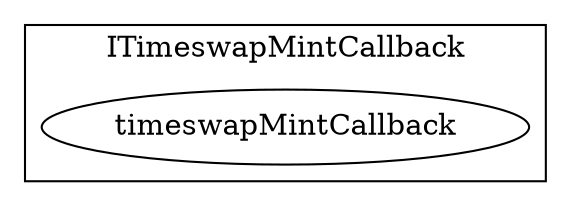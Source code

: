 strict digraph {
subgraph cluster_3664_ITimeswapMintCallback {
label = "ITimeswapMintCallback"
"3664_timeswapMintCallback" [label="timeswapMintCallback"]
}subgraph cluster_solidity {
label = "[Solidity]"
}
}